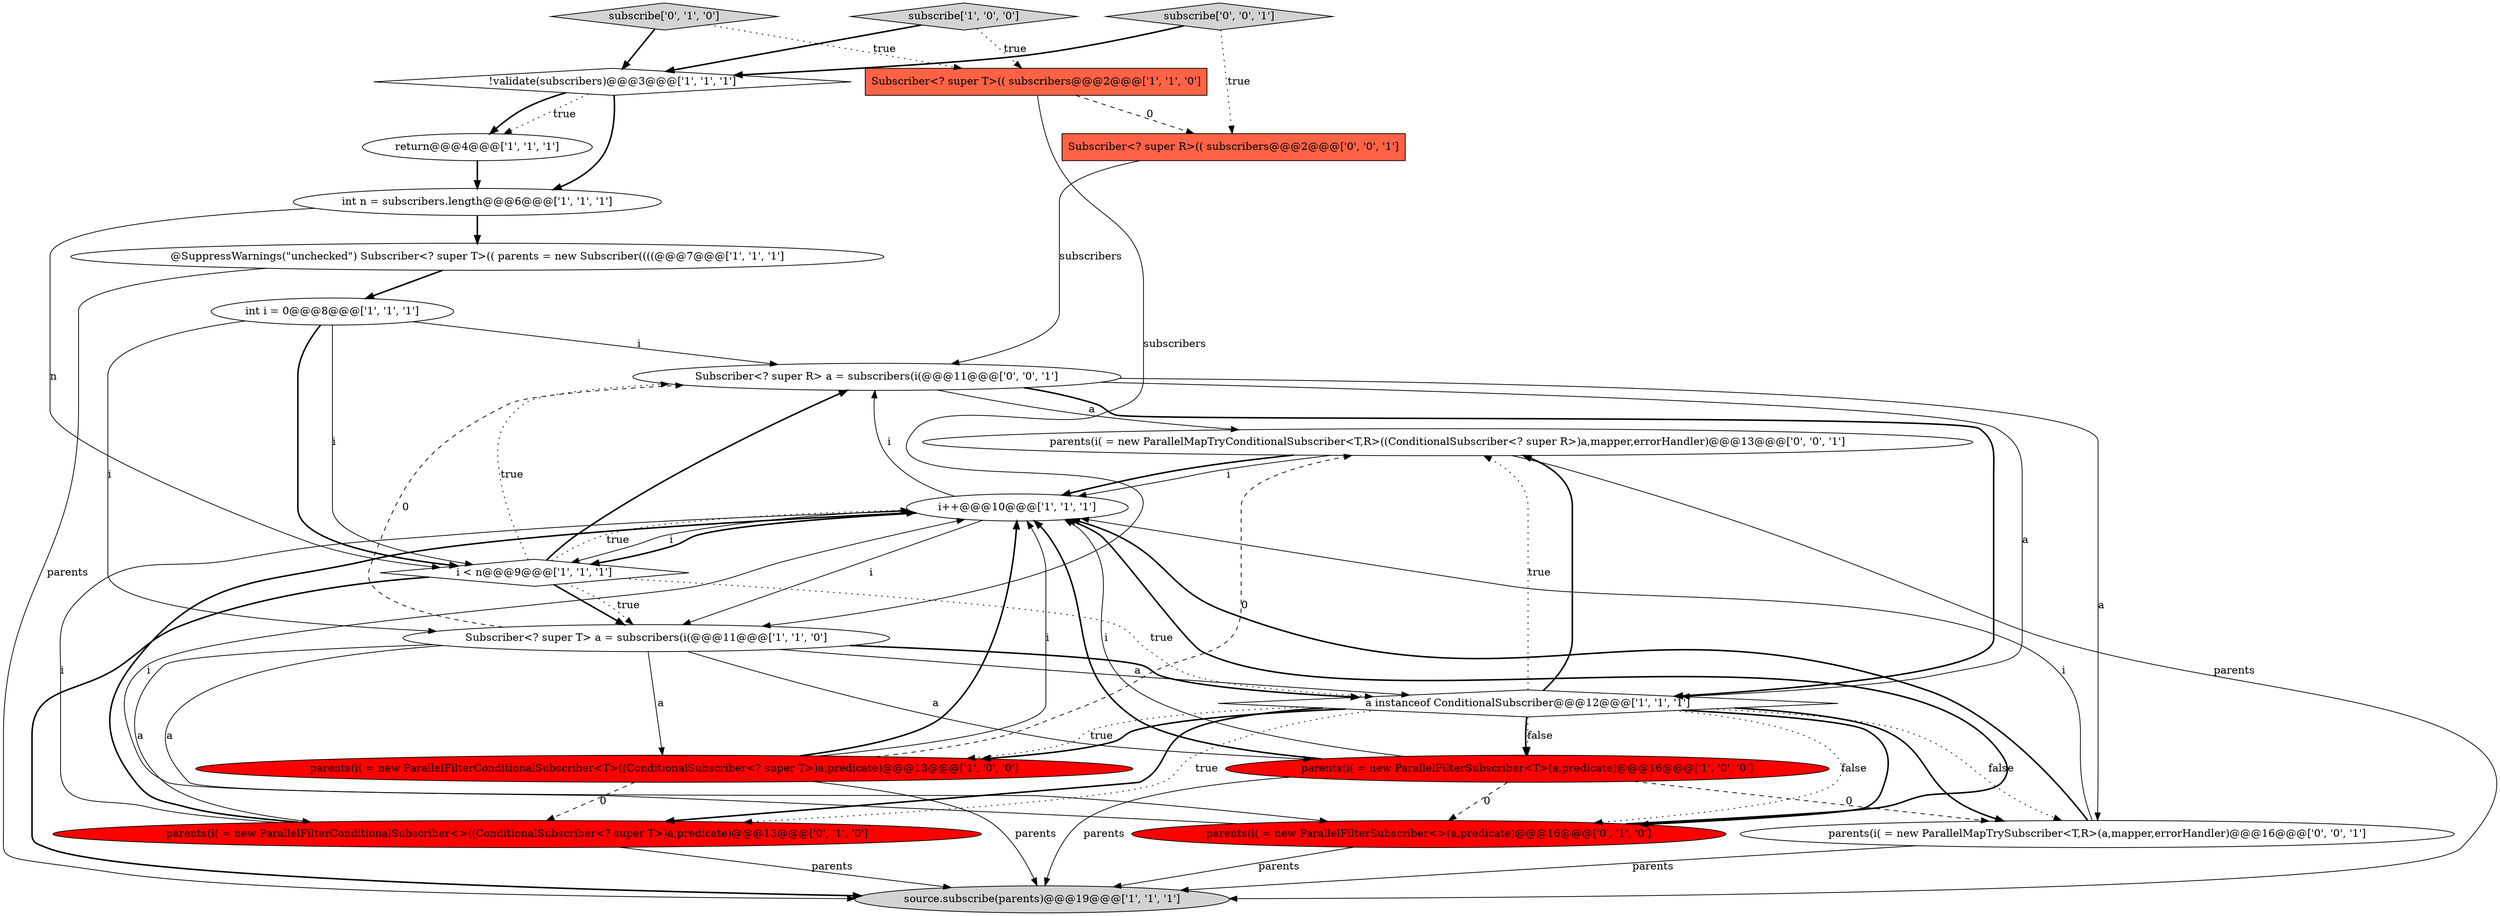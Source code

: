 digraph {
20 [style = filled, label = "Subscriber<? super R>(( subscribers@@@2@@@['0', '0', '1']", fillcolor = tomato, shape = box image = "AAA0AAABBB3BBB"];
2 [style = filled, label = "return@@@4@@@['1', '1', '1']", fillcolor = white, shape = ellipse image = "AAA0AAABBB1BBB"];
18 [style = filled, label = "parents(i( = new ParallelMapTryConditionalSubscriber<T,R>((ConditionalSubscriber<? super R>)a,mapper,errorHandler)@@@13@@@['0', '0', '1']", fillcolor = white, shape = ellipse image = "AAA0AAABBB3BBB"];
15 [style = filled, label = "parents(i( = new ParallelFilterConditionalSubscriber<>((ConditionalSubscriber<? super T>)a,predicate)@@@13@@@['0', '1', '0']", fillcolor = red, shape = ellipse image = "AAA1AAABBB2BBB"];
10 [style = filled, label = "a instanceof ConditionalSubscriber@@@12@@@['1', '1', '1']", fillcolor = white, shape = diamond image = "AAA0AAABBB1BBB"];
5 [style = filled, label = "@SuppressWarnings(\"unchecked\") Subscriber<? super T>(( parents = new Subscriber((((@@@7@@@['1', '1', '1']", fillcolor = white, shape = ellipse image = "AAA0AAABBB1BBB"];
0 [style = filled, label = "Subscriber<? super T>(( subscribers@@@2@@@['1', '1', '0']", fillcolor = tomato, shape = box image = "AAA0AAABBB1BBB"];
17 [style = filled, label = "Subscriber<? super R> a = subscribers(i(@@@11@@@['0', '0', '1']", fillcolor = white, shape = ellipse image = "AAA0AAABBB3BBB"];
6 [style = filled, label = "subscribe['1', '0', '0']", fillcolor = lightgray, shape = diamond image = "AAA0AAABBB1BBB"];
21 [style = filled, label = "parents(i( = new ParallelMapTrySubscriber<T,R>(a,mapper,errorHandler)@@@16@@@['0', '0', '1']", fillcolor = white, shape = ellipse image = "AAA0AAABBB3BBB"];
19 [style = filled, label = "subscribe['0', '0', '1']", fillcolor = lightgray, shape = diamond image = "AAA0AAABBB3BBB"];
9 [style = filled, label = "parents(i( = new ParallelFilterConditionalSubscriber<T>((ConditionalSubscriber<? super T>)a,predicate)@@@13@@@['1', '0', '0']", fillcolor = red, shape = ellipse image = "AAA1AAABBB1BBB"];
1 [style = filled, label = "!validate(subscribers)@@@3@@@['1', '1', '1']", fillcolor = white, shape = diamond image = "AAA0AAABBB1BBB"];
4 [style = filled, label = "source.subscribe(parents)@@@19@@@['1', '1', '1']", fillcolor = lightgray, shape = ellipse image = "AAA0AAABBB1BBB"];
7 [style = filled, label = "Subscriber<? super T> a = subscribers(i(@@@11@@@['1', '1', '0']", fillcolor = white, shape = ellipse image = "AAA0AAABBB1BBB"];
16 [style = filled, label = "parents(i( = new ParallelFilterSubscriber<>(a,predicate)@@@16@@@['0', '1', '0']", fillcolor = red, shape = ellipse image = "AAA1AAABBB2BBB"];
3 [style = filled, label = "i++@@@10@@@['1', '1', '1']", fillcolor = white, shape = ellipse image = "AAA0AAABBB1BBB"];
12 [style = filled, label = "int i = 0@@@8@@@['1', '1', '1']", fillcolor = white, shape = ellipse image = "AAA0AAABBB1BBB"];
11 [style = filled, label = "int n = subscribers.length@@@6@@@['1', '1', '1']", fillcolor = white, shape = ellipse image = "AAA0AAABBB1BBB"];
13 [style = filled, label = "parents(i( = new ParallelFilterSubscriber<T>(a,predicate)@@@16@@@['1', '0', '0']", fillcolor = red, shape = ellipse image = "AAA1AAABBB1BBB"];
14 [style = filled, label = "subscribe['0', '1', '0']", fillcolor = lightgray, shape = diamond image = "AAA0AAABBB2BBB"];
8 [style = filled, label = "i < n@@@9@@@['1', '1', '1']", fillcolor = white, shape = diamond image = "AAA0AAABBB1BBB"];
10->18 [style = dotted, label="true"];
16->3 [style = bold, label=""];
13->3 [style = solid, label="i"];
17->10 [style = bold, label=""];
10->18 [style = bold, label=""];
18->3 [style = bold, label=""];
7->13 [style = solid, label="a"];
10->15 [style = bold, label=""];
14->0 [style = dotted, label="true"];
7->10 [style = bold, label=""];
7->17 [style = dashed, label="0"];
18->4 [style = solid, label="parents"];
19->20 [style = dotted, label="true"];
3->8 [style = solid, label="i"];
9->18 [style = dashed, label="0"];
21->4 [style = solid, label="parents"];
12->8 [style = solid, label="i"];
3->7 [style = solid, label="i"];
8->17 [style = dotted, label="true"];
0->7 [style = solid, label="subscribers"];
7->16 [style = solid, label="a"];
16->4 [style = solid, label="parents"];
8->7 [style = dotted, label="true"];
11->8 [style = solid, label="n"];
10->21 [style = bold, label=""];
20->17 [style = solid, label="subscribers"];
15->4 [style = solid, label="parents"];
8->10 [style = dotted, label="true"];
13->4 [style = solid, label="parents"];
10->9 [style = dotted, label="true"];
17->18 [style = solid, label="a"];
15->3 [style = bold, label=""];
0->20 [style = dashed, label="0"];
7->9 [style = solid, label="a"];
18->3 [style = solid, label="i"];
8->3 [style = dotted, label="true"];
14->1 [style = bold, label=""];
8->7 [style = bold, label=""];
1->11 [style = bold, label=""];
15->3 [style = solid, label="i"];
10->15 [style = dotted, label="true"];
16->3 [style = solid, label="i"];
8->17 [style = bold, label=""];
6->1 [style = bold, label=""];
3->17 [style = solid, label="i"];
11->5 [style = bold, label=""];
19->1 [style = bold, label=""];
13->21 [style = dashed, label="0"];
7->15 [style = solid, label="a"];
13->3 [style = bold, label=""];
12->17 [style = solid, label="i"];
5->12 [style = bold, label=""];
10->13 [style = bold, label=""];
10->16 [style = bold, label=""];
9->15 [style = dashed, label="0"];
12->8 [style = bold, label=""];
10->21 [style = dotted, label="false"];
17->21 [style = solid, label="a"];
3->8 [style = bold, label=""];
5->4 [style = solid, label="parents"];
10->13 [style = dotted, label="false"];
9->3 [style = bold, label=""];
7->10 [style = solid, label="a"];
1->2 [style = bold, label=""];
10->9 [style = bold, label=""];
6->0 [style = dotted, label="true"];
8->4 [style = bold, label=""];
10->16 [style = dotted, label="false"];
1->2 [style = dotted, label="true"];
17->10 [style = solid, label="a"];
21->3 [style = solid, label="i"];
12->7 [style = solid, label="i"];
2->11 [style = bold, label=""];
9->3 [style = solid, label="i"];
21->3 [style = bold, label=""];
13->16 [style = dashed, label="0"];
9->4 [style = solid, label="parents"];
}
